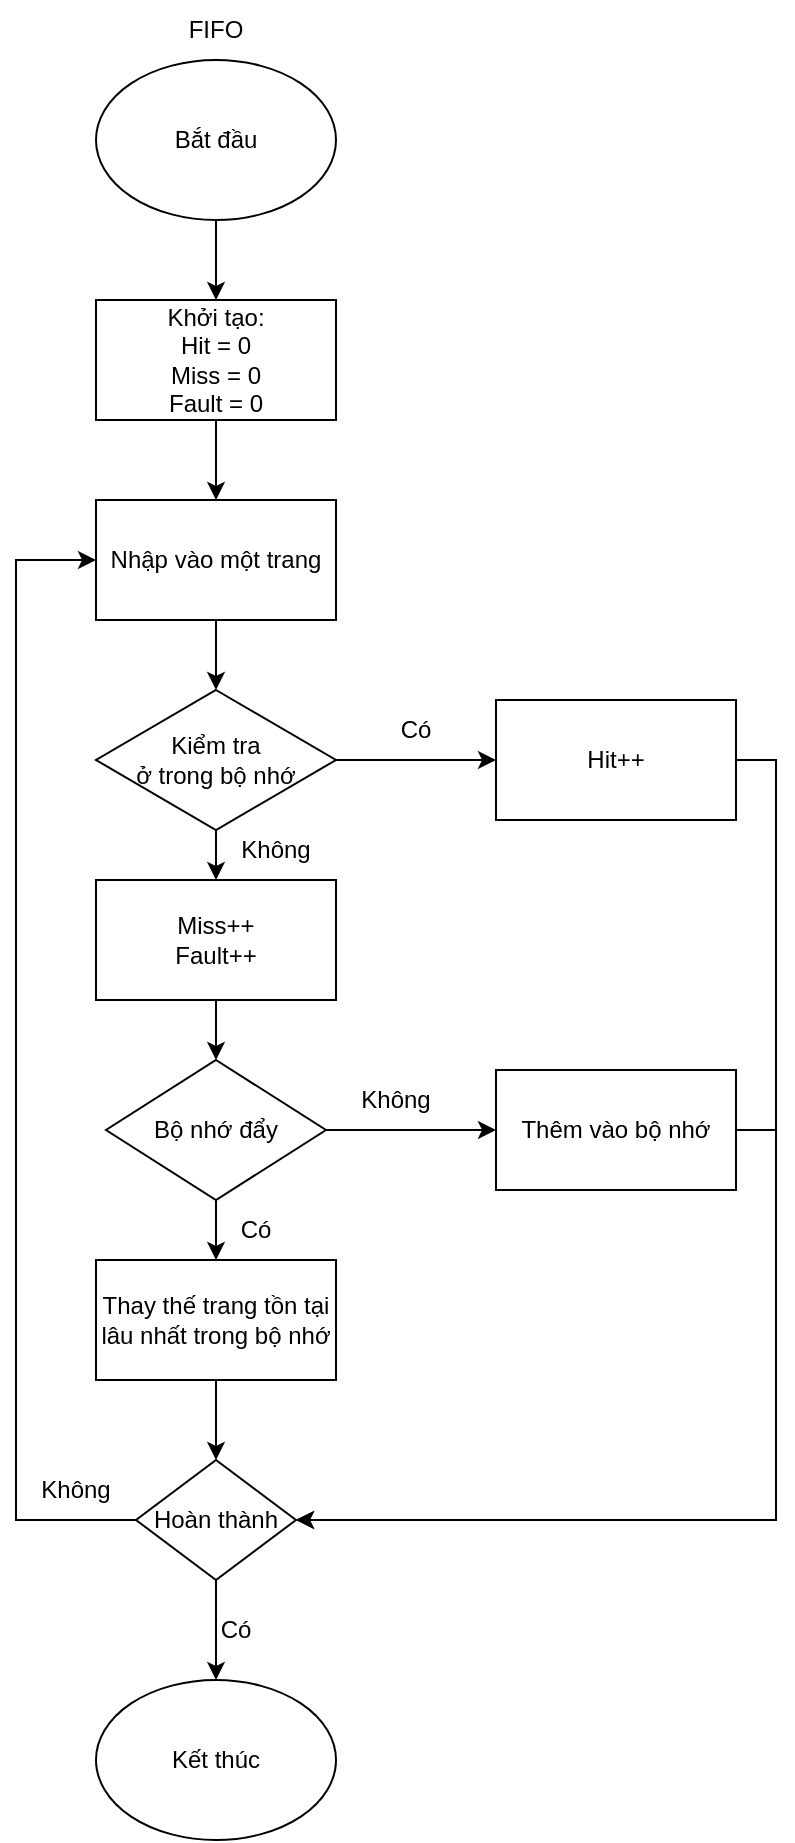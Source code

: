 <mxfile version="20.7.4" type="github">
  <diagram name="Page-1" id="edf60f1a-56cd-e834-aa8a-f176f3a09ee4">
    <mxGraphModel dx="1221" dy="609" grid="1" gridSize="10" guides="1" tooltips="1" connect="1" arrows="1" fold="1" page="1" pageScale="1" pageWidth="1100" pageHeight="850" background="none" math="0" shadow="0">
      <root>
        <mxCell id="0" />
        <mxCell id="1" parent="0" />
        <mxCell id="s3X3zcCmWPUDsRRI7S4C-15" style="edgeStyle=orthogonalEdgeStyle;rounded=0;orthogonalLoop=1;jettySize=auto;html=1;exitX=0.5;exitY=1;exitDx=0;exitDy=0;entryX=0.5;entryY=0;entryDx=0;entryDy=0;" edge="1" parent="1" source="s3X3zcCmWPUDsRRI7S4C-2" target="s3X3zcCmWPUDsRRI7S4C-3">
          <mxGeometry relative="1" as="geometry" />
        </mxCell>
        <mxCell id="s3X3zcCmWPUDsRRI7S4C-2" value="Bắt đầu" style="ellipse;whiteSpace=wrap;html=1;" vertex="1" parent="1">
          <mxGeometry x="310" y="70" width="120" height="80" as="geometry" />
        </mxCell>
        <mxCell id="s3X3zcCmWPUDsRRI7S4C-16" style="edgeStyle=orthogonalEdgeStyle;rounded=0;orthogonalLoop=1;jettySize=auto;html=1;exitX=0.5;exitY=1;exitDx=0;exitDy=0;entryX=0.5;entryY=0;entryDx=0;entryDy=0;" edge="1" parent="1" source="s3X3zcCmWPUDsRRI7S4C-3" target="s3X3zcCmWPUDsRRI7S4C-4">
          <mxGeometry relative="1" as="geometry" />
        </mxCell>
        <mxCell id="s3X3zcCmWPUDsRRI7S4C-3" value="Khởi tạo:&lt;br&gt;Hit = 0&lt;br&gt;Miss = 0&lt;br&gt;Fault = 0" style="rounded=0;whiteSpace=wrap;html=1;" vertex="1" parent="1">
          <mxGeometry x="310" y="190" width="120" height="60" as="geometry" />
        </mxCell>
        <mxCell id="s3X3zcCmWPUDsRRI7S4C-17" style="edgeStyle=orthogonalEdgeStyle;rounded=0;orthogonalLoop=1;jettySize=auto;html=1;exitX=0.5;exitY=1;exitDx=0;exitDy=0;entryX=0.5;entryY=0;entryDx=0;entryDy=0;" edge="1" parent="1" source="s3X3zcCmWPUDsRRI7S4C-4" target="s3X3zcCmWPUDsRRI7S4C-6">
          <mxGeometry relative="1" as="geometry" />
        </mxCell>
        <mxCell id="s3X3zcCmWPUDsRRI7S4C-4" value="Nhập vào một trang" style="rounded=0;whiteSpace=wrap;html=1;" vertex="1" parent="1">
          <mxGeometry x="310" y="290" width="120" height="60" as="geometry" />
        </mxCell>
        <mxCell id="s3X3zcCmWPUDsRRI7S4C-18" style="edgeStyle=orthogonalEdgeStyle;rounded=0;orthogonalLoop=1;jettySize=auto;html=1;exitX=1;exitY=0.5;exitDx=0;exitDy=0;entryX=0;entryY=0.5;entryDx=0;entryDy=0;" edge="1" parent="1" source="s3X3zcCmWPUDsRRI7S4C-6" target="s3X3zcCmWPUDsRRI7S4C-7">
          <mxGeometry relative="1" as="geometry" />
        </mxCell>
        <mxCell id="s3X3zcCmWPUDsRRI7S4C-19" style="edgeStyle=orthogonalEdgeStyle;rounded=0;orthogonalLoop=1;jettySize=auto;html=1;exitX=0.5;exitY=1;exitDx=0;exitDy=0;entryX=0.5;entryY=0;entryDx=0;entryDy=0;" edge="1" parent="1" source="s3X3zcCmWPUDsRRI7S4C-6" target="s3X3zcCmWPUDsRRI7S4C-8">
          <mxGeometry relative="1" as="geometry" />
        </mxCell>
        <mxCell id="s3X3zcCmWPUDsRRI7S4C-6" value="Kiểm tra &lt;br&gt;ở trong bộ nhớ" style="rhombus;whiteSpace=wrap;html=1;" vertex="1" parent="1">
          <mxGeometry x="310" y="385" width="120" height="70" as="geometry" />
        </mxCell>
        <mxCell id="s3X3zcCmWPUDsRRI7S4C-28" style="edgeStyle=orthogonalEdgeStyle;rounded=0;orthogonalLoop=1;jettySize=auto;html=1;exitX=1;exitY=0.5;exitDx=0;exitDy=0;entryX=1;entryY=0.5;entryDx=0;entryDy=0;" edge="1" parent="1" source="s3X3zcCmWPUDsRRI7S4C-7" target="s3X3zcCmWPUDsRRI7S4C-12">
          <mxGeometry relative="1" as="geometry" />
        </mxCell>
        <mxCell id="s3X3zcCmWPUDsRRI7S4C-7" value="Hit++" style="rounded=0;whiteSpace=wrap;html=1;" vertex="1" parent="1">
          <mxGeometry x="510" y="390" width="120" height="60" as="geometry" />
        </mxCell>
        <mxCell id="s3X3zcCmWPUDsRRI7S4C-20" style="edgeStyle=orthogonalEdgeStyle;rounded=0;orthogonalLoop=1;jettySize=auto;html=1;exitX=0.5;exitY=1;exitDx=0;exitDy=0;entryX=0.5;entryY=0;entryDx=0;entryDy=0;" edge="1" parent="1" source="s3X3zcCmWPUDsRRI7S4C-8" target="s3X3zcCmWPUDsRRI7S4C-9">
          <mxGeometry relative="1" as="geometry" />
        </mxCell>
        <mxCell id="s3X3zcCmWPUDsRRI7S4C-8" value="Miss++&lt;br&gt;Fault++" style="rounded=0;whiteSpace=wrap;html=1;" vertex="1" parent="1">
          <mxGeometry x="310" y="480" width="120" height="60" as="geometry" />
        </mxCell>
        <mxCell id="s3X3zcCmWPUDsRRI7S4C-21" style="edgeStyle=orthogonalEdgeStyle;rounded=0;orthogonalLoop=1;jettySize=auto;html=1;exitX=0.5;exitY=1;exitDx=0;exitDy=0;entryX=0.5;entryY=0;entryDx=0;entryDy=0;" edge="1" parent="1" source="s3X3zcCmWPUDsRRI7S4C-9" target="s3X3zcCmWPUDsRRI7S4C-11">
          <mxGeometry relative="1" as="geometry" />
        </mxCell>
        <mxCell id="s3X3zcCmWPUDsRRI7S4C-27" style="edgeStyle=orthogonalEdgeStyle;rounded=0;orthogonalLoop=1;jettySize=auto;html=1;exitX=1;exitY=0.5;exitDx=0;exitDy=0;entryX=0;entryY=0.5;entryDx=0;entryDy=0;" edge="1" parent="1" source="s3X3zcCmWPUDsRRI7S4C-9" target="s3X3zcCmWPUDsRRI7S4C-10">
          <mxGeometry relative="1" as="geometry" />
        </mxCell>
        <mxCell id="s3X3zcCmWPUDsRRI7S4C-9" value="Bộ nhớ đẩy" style="rhombus;whiteSpace=wrap;html=1;" vertex="1" parent="1">
          <mxGeometry x="315" y="570" width="110" height="70" as="geometry" />
        </mxCell>
        <mxCell id="s3X3zcCmWPUDsRRI7S4C-30" style="edgeStyle=orthogonalEdgeStyle;rounded=0;orthogonalLoop=1;jettySize=auto;html=1;exitX=1;exitY=0.5;exitDx=0;exitDy=0;entryX=1;entryY=0.5;entryDx=0;entryDy=0;" edge="1" parent="1" source="s3X3zcCmWPUDsRRI7S4C-10" target="s3X3zcCmWPUDsRRI7S4C-12">
          <mxGeometry relative="1" as="geometry" />
        </mxCell>
        <mxCell id="s3X3zcCmWPUDsRRI7S4C-10" value="Thêm vào bộ nhớ&lt;br&gt;" style="rounded=0;whiteSpace=wrap;html=1;" vertex="1" parent="1">
          <mxGeometry x="510" y="575" width="120" height="60" as="geometry" />
        </mxCell>
        <mxCell id="s3X3zcCmWPUDsRRI7S4C-22" style="edgeStyle=orthogonalEdgeStyle;rounded=0;orthogonalLoop=1;jettySize=auto;html=1;exitX=0.5;exitY=1;exitDx=0;exitDy=0;entryX=0.5;entryY=0;entryDx=0;entryDy=0;" edge="1" parent="1" source="s3X3zcCmWPUDsRRI7S4C-11" target="s3X3zcCmWPUDsRRI7S4C-12">
          <mxGeometry relative="1" as="geometry" />
        </mxCell>
        <mxCell id="s3X3zcCmWPUDsRRI7S4C-11" value="Thay thế trang tồn tại lâu nhất trong bộ nhớ" style="rounded=0;whiteSpace=wrap;html=1;" vertex="1" parent="1">
          <mxGeometry x="310" y="670" width="120" height="60" as="geometry" />
        </mxCell>
        <mxCell id="s3X3zcCmWPUDsRRI7S4C-26" style="edgeStyle=orthogonalEdgeStyle;rounded=0;orthogonalLoop=1;jettySize=auto;html=1;exitX=0;exitY=0.5;exitDx=0;exitDy=0;entryX=0;entryY=0.5;entryDx=0;entryDy=0;" edge="1" parent="1" source="s3X3zcCmWPUDsRRI7S4C-12" target="s3X3zcCmWPUDsRRI7S4C-4">
          <mxGeometry relative="1" as="geometry">
            <Array as="points">
              <mxPoint x="270" y="800" />
              <mxPoint x="270" y="320" />
            </Array>
          </mxGeometry>
        </mxCell>
        <mxCell id="s3X3zcCmWPUDsRRI7S4C-29" style="edgeStyle=orthogonalEdgeStyle;rounded=0;orthogonalLoop=1;jettySize=auto;html=1;exitX=0.5;exitY=1;exitDx=0;exitDy=0;entryX=0.5;entryY=0;entryDx=0;entryDy=0;" edge="1" parent="1" source="s3X3zcCmWPUDsRRI7S4C-12" target="s3X3zcCmWPUDsRRI7S4C-13">
          <mxGeometry relative="1" as="geometry" />
        </mxCell>
        <mxCell id="s3X3zcCmWPUDsRRI7S4C-12" value="Hoàn thành" style="rhombus;whiteSpace=wrap;html=1;" vertex="1" parent="1">
          <mxGeometry x="330" y="770" width="80" height="60" as="geometry" />
        </mxCell>
        <mxCell id="s3X3zcCmWPUDsRRI7S4C-13" value="Kết thúc" style="ellipse;whiteSpace=wrap;html=1;" vertex="1" parent="1">
          <mxGeometry x="310" y="880" width="120" height="80" as="geometry" />
        </mxCell>
        <mxCell id="s3X3zcCmWPUDsRRI7S4C-25" value="FIFO" style="text;html=1;strokeColor=none;fillColor=none;align=center;verticalAlign=middle;whiteSpace=wrap;rounded=0;" vertex="1" parent="1">
          <mxGeometry x="340" y="40" width="60" height="30" as="geometry" />
        </mxCell>
        <mxCell id="s3X3zcCmWPUDsRRI7S4C-31" value="Có" style="text;html=1;strokeColor=none;fillColor=none;align=center;verticalAlign=middle;whiteSpace=wrap;rounded=0;" vertex="1" parent="1">
          <mxGeometry x="440" y="390" width="60" height="30" as="geometry" />
        </mxCell>
        <mxCell id="s3X3zcCmWPUDsRRI7S4C-32" value="Không" style="text;html=1;strokeColor=none;fillColor=none;align=center;verticalAlign=middle;whiteSpace=wrap;rounded=0;" vertex="1" parent="1">
          <mxGeometry x="370" y="450" width="60" height="30" as="geometry" />
        </mxCell>
        <mxCell id="s3X3zcCmWPUDsRRI7S4C-33" value="Không" style="text;html=1;strokeColor=none;fillColor=none;align=center;verticalAlign=middle;whiteSpace=wrap;rounded=0;" vertex="1" parent="1">
          <mxGeometry x="430" y="575" width="60" height="30" as="geometry" />
        </mxCell>
        <mxCell id="s3X3zcCmWPUDsRRI7S4C-34" value="Có" style="text;html=1;strokeColor=none;fillColor=none;align=center;verticalAlign=middle;whiteSpace=wrap;rounded=0;" vertex="1" parent="1">
          <mxGeometry x="360" y="640" width="60" height="30" as="geometry" />
        </mxCell>
        <mxCell id="s3X3zcCmWPUDsRRI7S4C-35" value="Không" style="text;html=1;strokeColor=none;fillColor=none;align=center;verticalAlign=middle;whiteSpace=wrap;rounded=0;" vertex="1" parent="1">
          <mxGeometry x="270" y="770" width="60" height="30" as="geometry" />
        </mxCell>
        <mxCell id="s3X3zcCmWPUDsRRI7S4C-36" value="Có" style="text;html=1;strokeColor=none;fillColor=none;align=center;verticalAlign=middle;whiteSpace=wrap;rounded=0;" vertex="1" parent="1">
          <mxGeometry x="350" y="840" width="60" height="30" as="geometry" />
        </mxCell>
      </root>
    </mxGraphModel>
  </diagram>
</mxfile>
